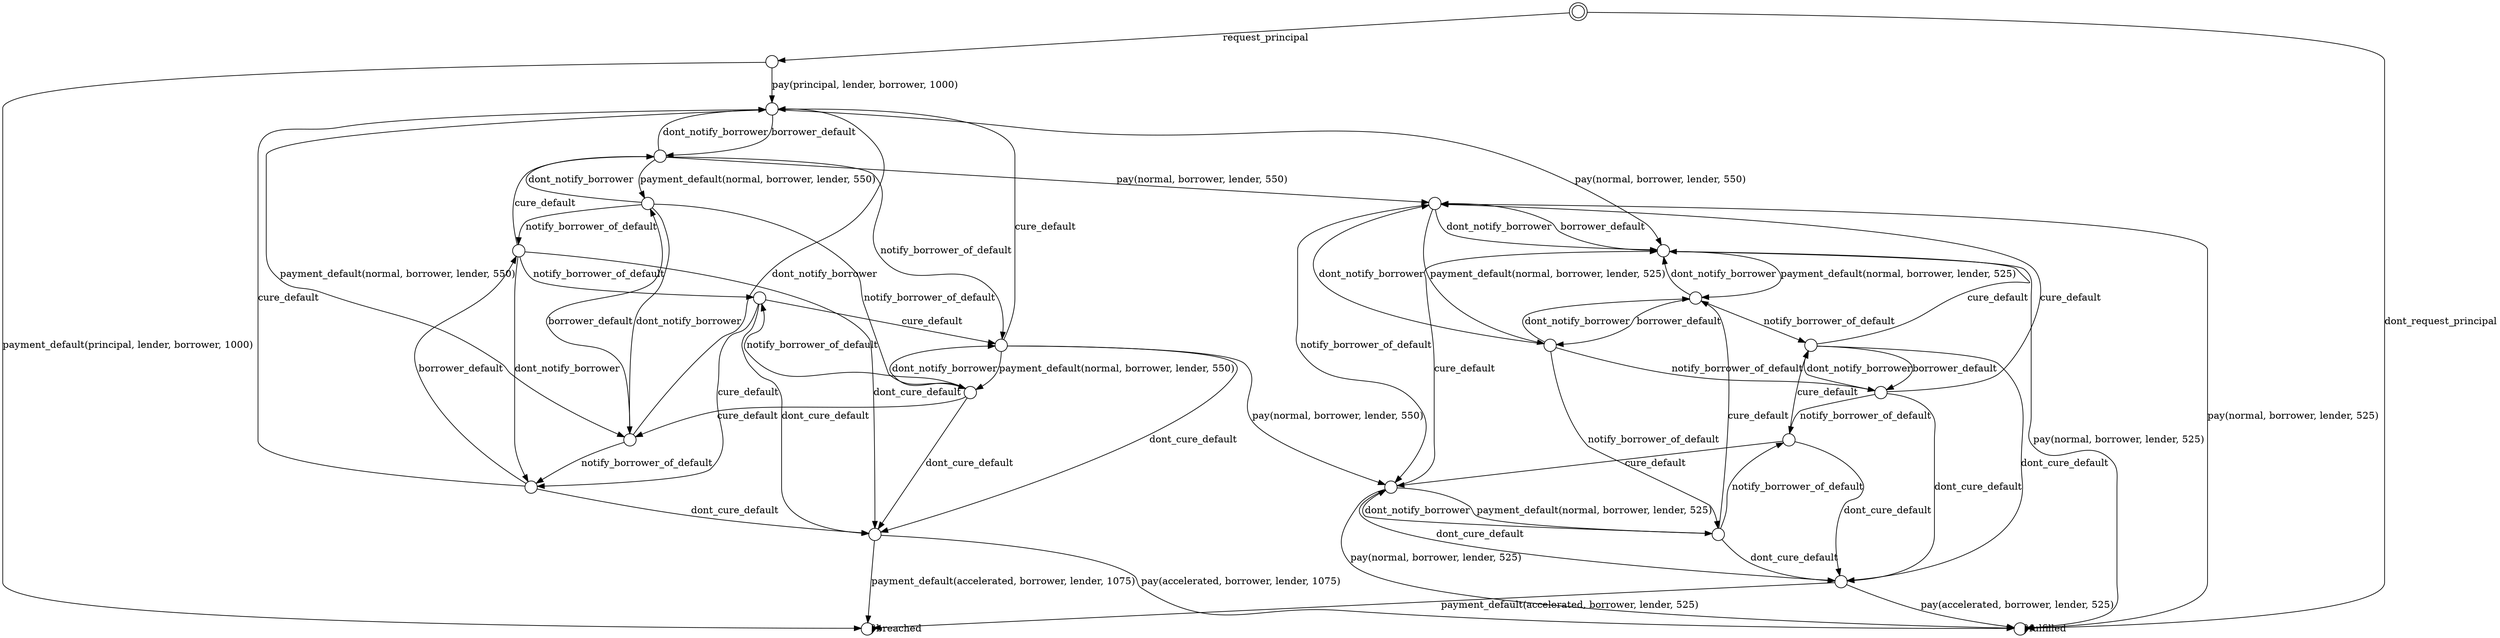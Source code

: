 digraph G {
center = TRUE;
mclimit = 10.0;
nodesep = 0.05;
node [ width=0.25, height=0.25, label="" ];
S3 [ peripheries=2 ];
S0
S1
S2
S3
S4
S5
S6
S7
S8
S9
S10
S11
S12
S13
S14
S15
S16
S17
S18
S19
S20
S21
S22
S23
S23 -> S17[label="notify_borrower_of_default"];
S23 -> S19[label="notify_borrower_of_default"];
S23 -> S6[label="dont_notify_borrower"];
S23 -> S14[label="dont_notify_borrower"];
S0 -> S21[label="notify_borrower_of_default"];
S0 -> S20[label="dont_notify_borrower"];
S0 -> S22[label="payment_default(normal, borrower, lender, 525)"];
S0 -> S5[label="pay(normal, borrower, lender, 525)"];
S22 -> S9[label="notify_borrower_of_default"];
S22 -> S18[label="notify_borrower_of_default"];
S22 -> S13[label="dont_notify_borrower"];
S22 -> S0[label="dont_notify_borrower"];
S19 -> S6[label="cure_default"];
S19 -> S15[label="notify_borrower_of_default"];
S19 -> S8[label="dont_notify_borrower"];
S19 -> S2[label="dont_cure_default"];
S18 -> S13[label="cure_default"];
S18 -> S16[label="notify_borrower_of_default"];
S18 -> S21[label="dont_notify_borrower"];
S18 -> S1[label="dont_cure_default"];
S17 -> S14[label="cure_default"];
S17 -> S15[label="notify_borrower_of_default"];
S17 -> S12[label="dont_notify_borrower"];
S17 -> S2[label="dont_cure_default"];
S21 -> S20[label="cure_default"];
S21 -> S18[label="payment_default(normal, borrower, lender, 525)"];
S21 -> S5[label="pay(normal, borrower, lender, 525)"];
S21 -> S1[label="dont_cure_default"];
S15 -> S8[label="cure_default"];
S15 -> S12[label="cure_default"];
S15 -> S2[label="dont_cure_default"];
S11 -> S11[label="breached"];
S16 -> S21[label="cure_default"];
S16 -> S10[label="cure_default"];
S16 -> S1[label="dont_cure_default"];
S9 -> S0[label="cure_default"];
S9 -> S16[label="notify_borrower_of_default"];
S9 -> S10[label="dont_notify_borrower"];
S9 -> S1[label="dont_cure_default"];
S20 -> S0[label="borrower_default"];
S20 -> S13[label="payment_default(normal, borrower, lender, 525)"];
S20 -> S5[label="pay(normal, borrower, lender, 525)"];
S8 -> S19[label="borrower_default"];
S8 -> S7[label="cure_default"];
S8 -> S2[label="dont_cure_default"];
S14 -> S8[label="notify_borrower_of_default"];
S14 -> S23[label="borrower_default"];
S14 -> S7[label="dont_notify_borrower"];
S13 -> S10[label="notify_borrower_of_default"];
S13 -> S22[label="borrower_default"];
S13 -> S20[label="dont_notify_borrower"];
S10 -> S9[label="borrower_default"];
S10 -> S20[label="cure_default"];
S10 -> S1[label="dont_cure_default"];
S12 -> S21[label="pay(normal, borrower, lender, 550)"];
S12 -> S17[label="payment_default(normal, borrower, lender, 550)"];
S12 -> S7[label="cure_default"];
S12 -> S2[label="dont_cure_default"];
S6 -> S12[label="notify_borrower_of_default"];
S6 -> S0[label="pay(normal, borrower, lender, 550)"];
S6 -> S23[label="payment_default(normal, borrower, lender, 550)"];
S6 -> S7[label="dont_notify_borrower"];
S7 -> S6[label="borrower_default"];
S7 -> S14[label="payment_default(normal, borrower, lender, 550)"];
S7 -> S20[label="pay(normal, borrower, lender, 550)"];
S5 -> S5[label="fulfilled"];
S4 -> S7[label="pay(principal, lender, borrower, 1000)"];
S4 -> S11[label="payment_default(principal, lender, borrower, 1000)"];
S3 -> S4[label="request_principal"];
S3 -> S5[label="dont_request_principal"];
S2 -> S5[label="pay(accelerated, borrower, lender, 1075)"];
S2 -> S11[label="payment_default(accelerated, borrower, lender, 1075)"];
S1 -> S5[label="pay(accelerated, borrower, lender, 525)"];
S1 -> S11[label="payment_default(accelerated, borrower, lender, 525)"];
}

